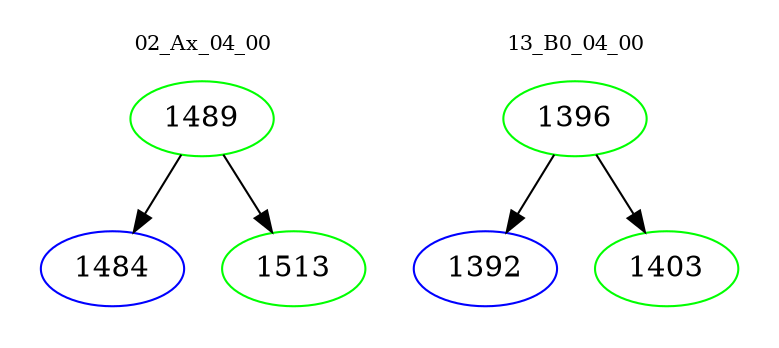 digraph{
subgraph cluster_0 {
color = white
label = "02_Ax_04_00";
fontsize=10;
T0_1489 [label="1489", color="green"]
T0_1489 -> T0_1484 [color="black"]
T0_1484 [label="1484", color="blue"]
T0_1489 -> T0_1513 [color="black"]
T0_1513 [label="1513", color="green"]
}
subgraph cluster_1 {
color = white
label = "13_B0_04_00";
fontsize=10;
T1_1396 [label="1396", color="green"]
T1_1396 -> T1_1392 [color="black"]
T1_1392 [label="1392", color="blue"]
T1_1396 -> T1_1403 [color="black"]
T1_1403 [label="1403", color="green"]
}
}
